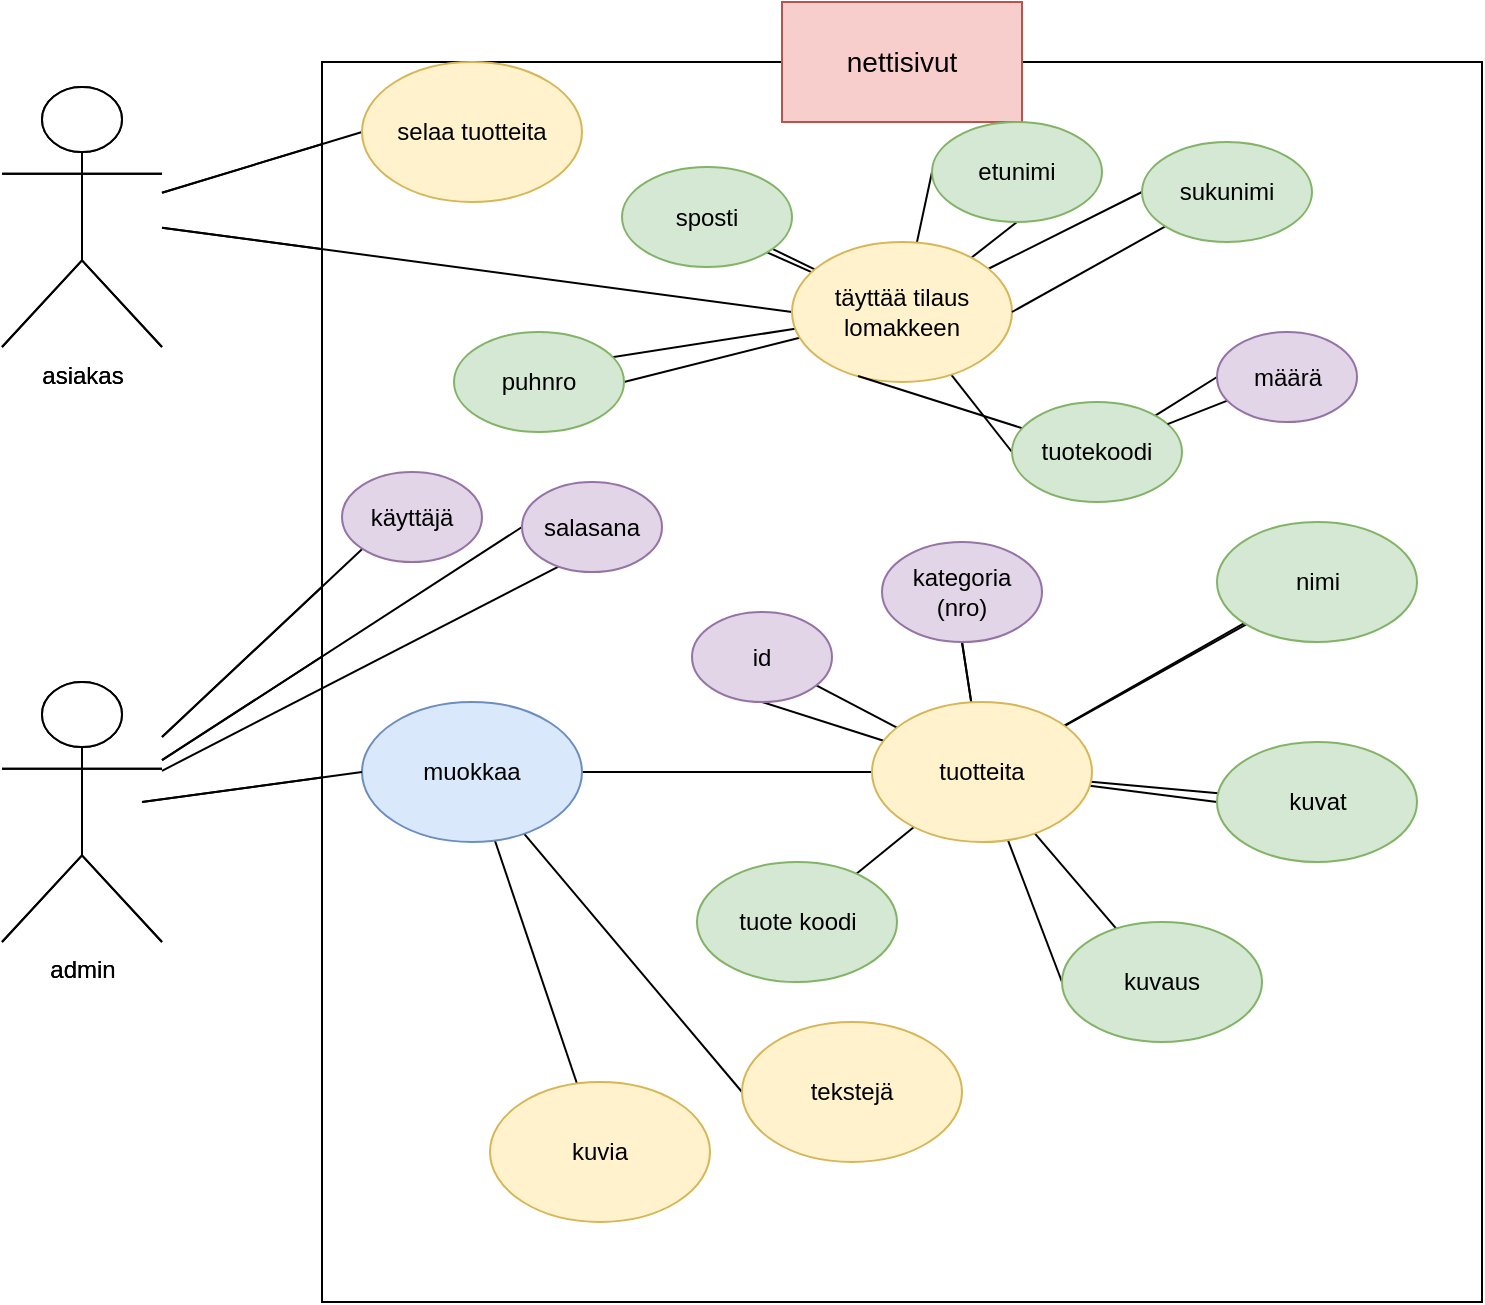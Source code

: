 <mxfile version="13.6.2" type="device"><diagram name="Sivu-1" id="xFCl-fHTwx3CGweeW-CU"><mxGraphModel dx="782" dy="766" grid="1" gridSize="10" guides="1" tooltips="1" connect="1" arrows="1" fold="1" page="1" pageScale="1" pageWidth="827" pageHeight="1169" math="0" shadow="0"><root><mxCell id="0"/><mxCell id="1" parent="0"/><mxCell id="k1YFc_F2DuIebK8nwbUZ-5" value="" style="rounded=0;whiteSpace=wrap;html=1;movable=0;resizable=0;rotatable=0;deletable=0;editable=0;locked=1;connectable=0;" parent="1" vertex="1"><mxGeometry x="220" y="70" width="580" height="620" as="geometry"/></mxCell><mxCell id="k1YFc_F2DuIebK8nwbUZ-4" value="" style="rounded=0;whiteSpace=wrap;html=1;fillColor=#f8cecc;strokeColor=#b85450;" parent="1" vertex="1"><mxGeometry x="450" y="40" width="120" height="60" as="geometry"/></mxCell><mxCell id="k1YFc_F2DuIebK8nwbUZ-2" value="&lt;font style=&quot;font-size: 14px;&quot;&gt;nettisivut&lt;/font&gt;" style="text;html=1;strokeColor=none;fillColor=none;align=center;verticalAlign=middle;whiteSpace=wrap;rounded=0;strokeWidth=1;movable=1;resizable=1;rotatable=1;deletable=1;editable=1;locked=0;connectable=1;" parent="1" vertex="1"><mxGeometry x="475" y="57.5" width="70" height="25" as="geometry"/></mxCell><mxCell id="k1YFc_F2DuIebK8nwbUZ-77" style="rounded=0;orthogonalLoop=1;jettySize=auto;html=1;entryX=0;entryY=0.5;entryDx=0;entryDy=0;endArrow=none;endFill=0;" parent="1" source="k1YFc_F2DuIebK8nwbUZ-6" target="k1YFc_F2DuIebK8nwbUZ-9" edge="1"><mxGeometry relative="1" as="geometry"/></mxCell><mxCell id="k1YFc_F2DuIebK8nwbUZ-78" style="rounded=0;orthogonalLoop=1;jettySize=auto;html=1;entryX=0;entryY=0.5;entryDx=0;entryDy=0;endArrow=none;endFill=0;" parent="1" source="k1YFc_F2DuIebK8nwbUZ-6" target="k1YFc_F2DuIebK8nwbUZ-11" edge="1"><mxGeometry relative="1" as="geometry"/></mxCell><mxCell id="k1YFc_F2DuIebK8nwbUZ-6" value="asiakas" style="shape=umlActor;verticalLabelPosition=bottom;verticalAlign=top;html=1;" parent="1" vertex="1"><mxGeometry x="60" y="82.5" width="80" height="130" as="geometry"/></mxCell><mxCell id="k1YFc_F2DuIebK8nwbUZ-76" style="rounded=0;orthogonalLoop=1;jettySize=auto;html=1;entryX=0;entryY=1;entryDx=0;entryDy=0;endArrow=none;endFill=0;" parent="1" source="k1YFc_F2DuIebK8nwbUZ-8" target="k1YFc_F2DuIebK8nwbUZ-36" edge="1"><mxGeometry relative="1" as="geometry"/></mxCell><mxCell id="k1YFc_F2DuIebK8nwbUZ-100" style="edgeStyle=none;shape=connector;rounded=0;orthogonalLoop=1;jettySize=auto;html=1;entryX=0;entryY=0.5;entryDx=0;entryDy=0;labelBackgroundColor=default;strokeColor=default;fontFamily=Helvetica;fontSize=11;fontColor=default;endArrow=none;endFill=0;" parent="1" source="k1YFc_F2DuIebK8nwbUZ-8" target="k1YFc_F2DuIebK8nwbUZ-99" edge="1"><mxGeometry relative="1" as="geometry"/></mxCell><mxCell id="k1YFc_F2DuIebK8nwbUZ-8" value="admin" style="shape=umlActor;verticalLabelPosition=bottom;verticalAlign=top;html=1;" parent="1" vertex="1"><mxGeometry x="60" y="380" width="80" height="130" as="geometry"/></mxCell><mxCell id="k1YFc_F2DuIebK8nwbUZ-9" value="selaa tuotteita" style="ellipse;whiteSpace=wrap;html=1;fillColor=#fff2cc;strokeColor=#d6b656;" parent="1" vertex="1"><mxGeometry x="240" y="70" width="110" height="70" as="geometry"/></mxCell><mxCell id="k1YFc_F2DuIebK8nwbUZ-91" style="edgeStyle=none;shape=connector;rounded=0;orthogonalLoop=1;jettySize=auto;html=1;entryX=0;entryY=0.5;entryDx=0;entryDy=0;labelBackgroundColor=default;strokeColor=default;fontFamily=Helvetica;fontSize=11;fontColor=default;endArrow=none;endFill=0;" parent="1" source="k1YFc_F2DuIebK8nwbUZ-11" target="k1YFc_F2DuIebK8nwbUZ-39" edge="1"><mxGeometry relative="1" as="geometry"/></mxCell><mxCell id="k1YFc_F2DuIebK8nwbUZ-92" style="edgeStyle=none;shape=connector;rounded=0;orthogonalLoop=1;jettySize=auto;html=1;labelBackgroundColor=default;strokeColor=default;fontFamily=Helvetica;fontSize=11;fontColor=default;endArrow=none;endFill=0;" parent="1" source="k1YFc_F2DuIebK8nwbUZ-11" target="k1YFc_F2DuIebK8nwbUZ-41" edge="1"><mxGeometry relative="1" as="geometry"/></mxCell><mxCell id="k1YFc_F2DuIebK8nwbUZ-93" style="edgeStyle=none;shape=connector;rounded=0;orthogonalLoop=1;jettySize=auto;html=1;entryX=0;entryY=0.5;entryDx=0;entryDy=0;labelBackgroundColor=default;strokeColor=default;fontFamily=Helvetica;fontSize=11;fontColor=default;endArrow=none;endFill=0;" parent="1" source="k1YFc_F2DuIebK8nwbUZ-11" target="k1YFc_F2DuIebK8nwbUZ-40" edge="1"><mxGeometry relative="1" as="geometry"/></mxCell><mxCell id="k1YFc_F2DuIebK8nwbUZ-94" style="edgeStyle=none;shape=connector;rounded=0;orthogonalLoop=1;jettySize=auto;html=1;entryX=0;entryY=0.5;entryDx=0;entryDy=0;labelBackgroundColor=default;strokeColor=default;fontFamily=Helvetica;fontSize=11;fontColor=default;endArrow=none;endFill=0;" parent="1" source="k1YFc_F2DuIebK8nwbUZ-11" target="k1YFc_F2DuIebK8nwbUZ-43" edge="1"><mxGeometry relative="1" as="geometry"/></mxCell><mxCell id="k1YFc_F2DuIebK8nwbUZ-95" style="edgeStyle=none;shape=connector;rounded=0;orthogonalLoop=1;jettySize=auto;html=1;entryX=0;entryY=0.5;entryDx=0;entryDy=0;labelBackgroundColor=default;strokeColor=default;fontFamily=Helvetica;fontSize=11;fontColor=default;endArrow=none;endFill=0;" parent="1" source="k1YFc_F2DuIebK8nwbUZ-11" target="k1YFc_F2DuIebK8nwbUZ-42" edge="1"><mxGeometry relative="1" as="geometry"/></mxCell><mxCell id="k1YFc_F2DuIebK8nwbUZ-11" value="täyttää tilaus lomakkeen" style="ellipse;whiteSpace=wrap;html=1;fillColor=#fff2cc;strokeColor=#d6b656;" parent="1" vertex="1"><mxGeometry x="455" y="160" width="110" height="70" as="geometry"/></mxCell><mxCell id="k1YFc_F2DuIebK8nwbUZ-72" style="rounded=0;orthogonalLoop=1;jettySize=auto;html=1;exitX=1;exitY=0.5;exitDx=0;exitDy=0;entryX=0;entryY=0.5;entryDx=0;entryDy=0;endArrow=none;endFill=0;" parent="1" source="k1YFc_F2DuIebK8nwbUZ-13" target="k1YFc_F2DuIebK8nwbUZ-15" edge="1"><mxGeometry relative="1" as="geometry"/></mxCell><mxCell id="k1YFc_F2DuIebK8nwbUZ-80" style="rounded=0;orthogonalLoop=1;jettySize=auto;html=1;endArrow=none;endFill=0;" parent="1" source="k1YFc_F2DuIebK8nwbUZ-13" target="k1YFc_F2DuIebK8nwbUZ-20" edge="1"><mxGeometry relative="1" as="geometry"/></mxCell><mxCell id="k1YFc_F2DuIebK8nwbUZ-81" style="rounded=0;orthogonalLoop=1;jettySize=auto;html=1;entryX=0;entryY=0.5;entryDx=0;entryDy=0;endArrow=none;endFill=0;" parent="1" source="k1YFc_F2DuIebK8nwbUZ-13" target="k1YFc_F2DuIebK8nwbUZ-18" edge="1"><mxGeometry relative="1" as="geometry"/></mxCell><mxCell id="k1YFc_F2DuIebK8nwbUZ-13" value="muokkaa" style="ellipse;whiteSpace=wrap;html=1;fillColor=#dae8fc;strokeColor=#6c8ebf;" parent="1" vertex="1"><mxGeometry x="240" y="390" width="110" height="70" as="geometry"/></mxCell><mxCell id="k1YFc_F2DuIebK8nwbUZ-82" style="edgeStyle=none;shape=connector;rounded=0;orthogonalLoop=1;jettySize=auto;html=1;entryX=0;entryY=1;entryDx=0;entryDy=0;labelBackgroundColor=default;strokeColor=default;fontFamily=Helvetica;fontSize=11;fontColor=default;endArrow=none;endFill=0;" parent="1" source="k1YFc_F2DuIebK8nwbUZ-15" target="k1YFc_F2DuIebK8nwbUZ-22" edge="1"><mxGeometry relative="1" as="geometry"/></mxCell><mxCell id="k1YFc_F2DuIebK8nwbUZ-83" style="edgeStyle=none;shape=connector;rounded=0;orthogonalLoop=1;jettySize=auto;html=1;entryX=0;entryY=0.5;entryDx=0;entryDy=0;labelBackgroundColor=default;strokeColor=default;fontFamily=Helvetica;fontSize=11;fontColor=default;endArrow=none;endFill=0;" parent="1" source="k1YFc_F2DuIebK8nwbUZ-15" target="k1YFc_F2DuIebK8nwbUZ-23" edge="1"><mxGeometry relative="1" as="geometry"/></mxCell><mxCell id="k1YFc_F2DuIebK8nwbUZ-84" style="edgeStyle=none;shape=connector;rounded=0;orthogonalLoop=1;jettySize=auto;html=1;entryX=0;entryY=0.5;entryDx=0;entryDy=0;labelBackgroundColor=default;strokeColor=default;fontFamily=Helvetica;fontSize=11;fontColor=default;endArrow=none;endFill=0;" parent="1" source="k1YFc_F2DuIebK8nwbUZ-15" target="k1YFc_F2DuIebK8nwbUZ-34" edge="1"><mxGeometry relative="1" as="geometry"/></mxCell><mxCell id="k1YFc_F2DuIebK8nwbUZ-85" style="edgeStyle=none;shape=connector;rounded=0;orthogonalLoop=1;jettySize=auto;html=1;entryX=0.5;entryY=1;entryDx=0;entryDy=0;labelBackgroundColor=default;strokeColor=default;fontFamily=Helvetica;fontSize=11;fontColor=default;endArrow=none;endFill=0;" parent="1" source="k1YFc_F2DuIebK8nwbUZ-15" target="k1YFc_F2DuIebK8nwbUZ-28" edge="1"><mxGeometry relative="1" as="geometry"/></mxCell><mxCell id="k1YFc_F2DuIebK8nwbUZ-15" value="tuotteita" style="ellipse;whiteSpace=wrap;html=1;fillColor=#fff2cc;strokeColor=#d6b656;" parent="1" vertex="1"><mxGeometry x="450" y="410" width="110" height="70" as="geometry"/></mxCell><mxCell id="k1YFc_F2DuIebK8nwbUZ-18" value="tekstejä" style="ellipse;whiteSpace=wrap;html=1;fillColor=#fff2cc;strokeColor=#d6b656;" parent="1" vertex="1"><mxGeometry x="430" y="515" width="110" height="70" as="geometry"/></mxCell><mxCell id="k1YFc_F2DuIebK8nwbUZ-20" value="kuvia" style="ellipse;whiteSpace=wrap;html=1;fillColor=#fff2cc;strokeColor=#d6b656;" parent="1" vertex="1"><mxGeometry x="304" y="580" width="110" height="70" as="geometry"/></mxCell><mxCell id="k1YFc_F2DuIebK8nwbUZ-22" value="nimi" style="ellipse;whiteSpace=wrap;html=1;fillColor=#d5e8d4;strokeColor=#82b366;" parent="1" vertex="1"><mxGeometry x="667.5" y="300" width="100" height="60" as="geometry"/></mxCell><mxCell id="k1YFc_F2DuIebK8nwbUZ-23" value="kuvat" style="ellipse;whiteSpace=wrap;html=1;fillColor=#d5e8d4;strokeColor=#82b366;" parent="1" vertex="1"><mxGeometry x="667.5" y="410" width="100" height="60" as="geometry"/></mxCell><mxCell id="k1YFc_F2DuIebK8nwbUZ-28" value="id" style="ellipse;whiteSpace=wrap;html=1;fillColor=#e1d5e7;strokeColor=#9673a6;" parent="1" vertex="1"><mxGeometry x="405" y="345" width="70" height="45" as="geometry"/></mxCell><mxCell id="k1YFc_F2DuIebK8nwbUZ-31" value="kategoria (nro)" style="ellipse;whiteSpace=wrap;html=1;fillColor=#e1d5e7;strokeColor=#9673a6;" parent="1" vertex="1"><mxGeometry x="500" y="310" width="80" height="50" as="geometry"/></mxCell><mxCell id="k1YFc_F2DuIebK8nwbUZ-34" value="kuvaus" style="ellipse;whiteSpace=wrap;html=1;fillColor=#d5e8d4;strokeColor=#82b366;" parent="1" vertex="1"><mxGeometry x="590" y="490" width="100" height="60" as="geometry"/></mxCell><mxCell id="k1YFc_F2DuIebK8nwbUZ-36" value="käyttäjä" style="ellipse;whiteSpace=wrap;html=1;fillColor=#e1d5e7;strokeColor=#9673a6;" parent="1" vertex="1"><mxGeometry x="230" y="275" width="70" height="45" as="geometry"/></mxCell><mxCell id="k1YFc_F2DuIebK8nwbUZ-39" value="etunimi" style="ellipse;whiteSpace=wrap;html=1;fillColor=#d5e8d4;strokeColor=#82b366;" parent="1" vertex="1"><mxGeometry x="507.5" y="110" width="85" height="50" as="geometry"/></mxCell><mxCell id="k1YFc_F2DuIebK8nwbUZ-40" value="puhnro" style="ellipse;whiteSpace=wrap;html=1;fillColor=#d5e8d4;strokeColor=#82b366;" parent="1" vertex="1"><mxGeometry x="286" y="205" width="85" height="50" as="geometry"/></mxCell><mxCell id="k1YFc_F2DuIebK8nwbUZ-41" value="sposti" style="ellipse;whiteSpace=wrap;html=1;fillColor=#d5e8d4;strokeColor=#82b366;" parent="1" vertex="1"><mxGeometry x="370" y="122.5" width="85" height="50" as="geometry"/></mxCell><mxCell id="k1YFc_F2DuIebK8nwbUZ-42" value="sukunimi" style="ellipse;whiteSpace=wrap;html=1;fillColor=#d5e8d4;strokeColor=#82b366;" parent="1" vertex="1"><mxGeometry x="630" y="110" width="85" height="50" as="geometry"/></mxCell><mxCell id="k1YFc_F2DuIebK8nwbUZ-98" style="edgeStyle=none;shape=connector;rounded=0;orthogonalLoop=1;jettySize=auto;html=1;entryX=0;entryY=0.5;entryDx=0;entryDy=0;labelBackgroundColor=default;strokeColor=default;fontFamily=Helvetica;fontSize=11;fontColor=default;endArrow=none;endFill=0;" parent="1" source="k1YFc_F2DuIebK8nwbUZ-43" target="k1YFc_F2DuIebK8nwbUZ-47" edge="1"><mxGeometry relative="1" as="geometry"/></mxCell><mxCell id="k1YFc_F2DuIebK8nwbUZ-43" value="tuotekoodi" style="ellipse;whiteSpace=wrap;html=1;fillColor=#d5e8d4;strokeColor=#82b366;" parent="1" vertex="1"><mxGeometry x="500" y="240" width="85" height="50" as="geometry"/></mxCell><mxCell id="k1YFc_F2DuIebK8nwbUZ-47" value="määrä" style="ellipse;whiteSpace=wrap;html=1;fillColor=#e1d5e7;strokeColor=#9673a6;" parent="1" vertex="1"><mxGeometry x="610" y="230" width="70" height="45" as="geometry"/></mxCell><mxCell id="k1YFc_F2DuIebK8nwbUZ-63" value="" style="endArrow=none;html=1;rounded=0;entryX=0;entryY=0.5;entryDx=0;entryDy=0;" parent="1" target="k1YFc_F2DuIebK8nwbUZ-13" edge="1"><mxGeometry relative="1" as="geometry"><mxPoint x="130" y="440" as="sourcePoint"/><mxPoint x="240" y="460" as="targetPoint"/></mxGeometry></mxCell><mxCell id="k1YFc_F2DuIebK8nwbUZ-99" value="salasana" style="ellipse;whiteSpace=wrap;html=1;fillColor=#e1d5e7;strokeColor=#9673a6;" parent="1" vertex="1"><mxGeometry x="320" y="280" width="70" height="45" as="geometry"/></mxCell><mxCell id="71SmfC6brumtOixKJIzI-3" value="" style="rounded=0;whiteSpace=wrap;html=1;movable=0;resizable=0;rotatable=0;deletable=0;editable=0;locked=1;connectable=0;" parent="1" vertex="1"><mxGeometry x="220" y="70" width="580" height="620" as="geometry"/></mxCell><mxCell id="71SmfC6brumtOixKJIzI-4" value="" style="rounded=0;whiteSpace=wrap;html=1;fillColor=#f8cecc;strokeColor=#b85450;" parent="1" vertex="1"><mxGeometry x="450" y="40" width="120" height="60" as="geometry"/></mxCell><mxCell id="71SmfC6brumtOixKJIzI-5" value="&lt;font style=&quot;font-size: 14px;&quot;&gt;nettisivut&lt;/font&gt;" style="text;html=1;strokeColor=none;fillColor=none;align=center;verticalAlign=middle;whiteSpace=wrap;rounded=0;strokeWidth=1;movable=1;resizable=1;rotatable=1;deletable=1;editable=1;locked=0;connectable=1;" parent="1" vertex="1"><mxGeometry x="475" y="57.5" width="70" height="25" as="geometry"/></mxCell><mxCell id="71SmfC6brumtOixKJIzI-6" style="rounded=0;orthogonalLoop=1;jettySize=auto;html=1;entryX=0;entryY=0.5;entryDx=0;entryDy=0;endArrow=none;endFill=0;" parent="1" source="71SmfC6brumtOixKJIzI-8" target="71SmfC6brumtOixKJIzI-12" edge="1"><mxGeometry relative="1" as="geometry"/></mxCell><mxCell id="71SmfC6brumtOixKJIzI-7" style="rounded=0;orthogonalLoop=1;jettySize=auto;html=1;entryX=0;entryY=0.5;entryDx=0;entryDy=0;endArrow=none;endFill=0;" parent="1" source="71SmfC6brumtOixKJIzI-8" target="71SmfC6brumtOixKJIzI-18" edge="1"><mxGeometry relative="1" as="geometry"/></mxCell><mxCell id="71SmfC6brumtOixKJIzI-8" value="asiakas" style="shape=umlActor;verticalLabelPosition=bottom;verticalAlign=top;html=1;" parent="1" vertex="1"><mxGeometry x="60" y="82.5" width="80" height="130" as="geometry"/></mxCell><mxCell id="71SmfC6brumtOixKJIzI-9" style="rounded=0;orthogonalLoop=1;jettySize=auto;html=1;entryX=0;entryY=1;entryDx=0;entryDy=0;endArrow=none;endFill=0;" parent="1" source="71SmfC6brumtOixKJIzI-11" target="71SmfC6brumtOixKJIzI-36" edge="1"><mxGeometry relative="1" as="geometry"/></mxCell><mxCell id="71SmfC6brumtOixKJIzI-10" style="edgeStyle=none;shape=connector;rounded=0;orthogonalLoop=1;jettySize=auto;html=1;entryX=0;entryY=0.5;entryDx=0;entryDy=0;labelBackgroundColor=default;strokeColor=default;fontFamily=Helvetica;fontSize=11;fontColor=default;endArrow=none;endFill=0;" parent="1" source="71SmfC6brumtOixKJIzI-11" target="71SmfC6brumtOixKJIzI-45" edge="1"><mxGeometry relative="1" as="geometry"/></mxCell><mxCell id="71SmfC6brumtOixKJIzI-51" style="edgeStyle=none;rounded=0;orthogonalLoop=1;jettySize=auto;html=1;entryX=0.271;entryY=0.933;entryDx=0;entryDy=0;entryPerimeter=0;startArrow=none;startFill=0;endArrow=none;endFill=0;" parent="1" source="71SmfC6brumtOixKJIzI-11" target="71SmfC6brumtOixKJIzI-45" edge="1"><mxGeometry relative="1" as="geometry"/></mxCell><mxCell id="71SmfC6brumtOixKJIzI-11" value="admin" style="shape=umlActor;verticalLabelPosition=bottom;verticalAlign=top;html=1;" parent="1" vertex="1"><mxGeometry x="60" y="380" width="80" height="130" as="geometry"/></mxCell><mxCell id="71SmfC6brumtOixKJIzI-12" value="selaa tuotteita" style="ellipse;whiteSpace=wrap;html=1;fillColor=#fff2cc;strokeColor=#d6b656;" parent="1" vertex="1"><mxGeometry x="240" y="70" width="110" height="70" as="geometry"/></mxCell><mxCell id="71SmfC6brumtOixKJIzI-13" style="edgeStyle=none;shape=connector;rounded=0;orthogonalLoop=1;jettySize=auto;html=1;entryX=0;entryY=0.5;entryDx=0;entryDy=0;labelBackgroundColor=default;strokeColor=default;fontFamily=Helvetica;fontSize=11;fontColor=default;endArrow=none;endFill=0;" parent="1" source="71SmfC6brumtOixKJIzI-18" target="71SmfC6brumtOixKJIzI-37" edge="1"><mxGeometry relative="1" as="geometry"/></mxCell><mxCell id="71SmfC6brumtOixKJIzI-14" style="edgeStyle=none;shape=connector;rounded=0;orthogonalLoop=1;jettySize=auto;html=1;labelBackgroundColor=default;strokeColor=default;fontFamily=Helvetica;fontSize=11;fontColor=default;endArrow=none;endFill=0;" parent="1" source="71SmfC6brumtOixKJIzI-18" target="71SmfC6brumtOixKJIzI-39" edge="1"><mxGeometry relative="1" as="geometry"/></mxCell><mxCell id="71SmfC6brumtOixKJIzI-15" style="edgeStyle=none;shape=connector;rounded=0;orthogonalLoop=1;jettySize=auto;html=1;entryX=0;entryY=0.5;entryDx=0;entryDy=0;labelBackgroundColor=default;strokeColor=default;fontFamily=Helvetica;fontSize=11;fontColor=default;endArrow=none;endFill=0;" parent="1" source="71SmfC6brumtOixKJIzI-18" target="71SmfC6brumtOixKJIzI-38" edge="1"><mxGeometry relative="1" as="geometry"/></mxCell><mxCell id="71SmfC6brumtOixKJIzI-16" style="edgeStyle=none;shape=connector;rounded=0;orthogonalLoop=1;jettySize=auto;html=1;entryX=0;entryY=0.5;entryDx=0;entryDy=0;labelBackgroundColor=default;strokeColor=default;fontFamily=Helvetica;fontSize=11;fontColor=default;endArrow=none;endFill=0;" parent="1" source="71SmfC6brumtOixKJIzI-18" target="71SmfC6brumtOixKJIzI-42" edge="1"><mxGeometry relative="1" as="geometry"/></mxCell><mxCell id="71SmfC6brumtOixKJIzI-17" style="edgeStyle=none;shape=connector;rounded=0;orthogonalLoop=1;jettySize=auto;html=1;entryX=0;entryY=0.5;entryDx=0;entryDy=0;labelBackgroundColor=default;strokeColor=default;fontFamily=Helvetica;fontSize=11;fontColor=default;endArrow=none;endFill=0;" parent="1" source="71SmfC6brumtOixKJIzI-18" target="71SmfC6brumtOixKJIzI-40" edge="1"><mxGeometry relative="1" as="geometry"/></mxCell><mxCell id="71SmfC6brumtOixKJIzI-52" style="edgeStyle=none;rounded=0;orthogonalLoop=1;jettySize=auto;html=1;entryX=1;entryY=0.5;entryDx=0;entryDy=0;startArrow=none;startFill=0;endArrow=none;endFill=0;" parent="1" source="71SmfC6brumtOixKJIzI-18" target="71SmfC6brumtOixKJIzI-38" edge="1"><mxGeometry relative="1" as="geometry"/></mxCell><mxCell id="71SmfC6brumtOixKJIzI-53" style="edgeStyle=none;rounded=0;orthogonalLoop=1;jettySize=auto;html=1;entryX=1;entryY=1;entryDx=0;entryDy=0;startArrow=none;startFill=0;endArrow=none;endFill=0;" parent="1" source="71SmfC6brumtOixKJIzI-18" target="71SmfC6brumtOixKJIzI-39" edge="1"><mxGeometry relative="1" as="geometry"/></mxCell><mxCell id="71SmfC6brumtOixKJIzI-56" style="edgeStyle=none;rounded=0;orthogonalLoop=1;jettySize=auto;html=1;entryX=0.5;entryY=1;entryDx=0;entryDy=0;startArrow=none;startFill=0;endArrow=none;endFill=0;" parent="1" source="71SmfC6brumtOixKJIzI-18" target="71SmfC6brumtOixKJIzI-37" edge="1"><mxGeometry relative="1" as="geometry"/></mxCell><mxCell id="71SmfC6brumtOixKJIzI-18" value="täyttää tilaus lomakkeen" style="ellipse;whiteSpace=wrap;html=1;fillColor=#fff2cc;strokeColor=#d6b656;" parent="1" vertex="1"><mxGeometry x="455" y="160" width="110" height="70" as="geometry"/></mxCell><mxCell id="71SmfC6brumtOixKJIzI-19" style="rounded=0;orthogonalLoop=1;jettySize=auto;html=1;exitX=1;exitY=0.5;exitDx=0;exitDy=0;entryX=0;entryY=0.5;entryDx=0;entryDy=0;endArrow=none;endFill=0;" parent="1" source="71SmfC6brumtOixKJIzI-22" target="71SmfC6brumtOixKJIzI-28" edge="1"><mxGeometry relative="1" as="geometry"/></mxCell><mxCell id="71SmfC6brumtOixKJIzI-20" style="rounded=0;orthogonalLoop=1;jettySize=auto;html=1;endArrow=none;endFill=0;" parent="1" source="71SmfC6brumtOixKJIzI-22" target="71SmfC6brumtOixKJIzI-30" edge="1"><mxGeometry relative="1" as="geometry"/></mxCell><mxCell id="71SmfC6brumtOixKJIzI-21" style="rounded=0;orthogonalLoop=1;jettySize=auto;html=1;entryX=0;entryY=0.5;entryDx=0;entryDy=0;endArrow=none;endFill=0;" parent="1" source="71SmfC6brumtOixKJIzI-22" target="71SmfC6brumtOixKJIzI-29" edge="1"><mxGeometry relative="1" as="geometry"/></mxCell><mxCell id="71SmfC6brumtOixKJIzI-22" value="muokkaa" style="ellipse;whiteSpace=wrap;html=1;fillColor=#dae8fc;strokeColor=#6c8ebf;" parent="1" vertex="1"><mxGeometry x="240" y="390" width="110" height="70" as="geometry"/></mxCell><mxCell id="71SmfC6brumtOixKJIzI-23" style="edgeStyle=none;shape=connector;rounded=0;orthogonalLoop=1;jettySize=auto;html=1;entryX=0;entryY=1;entryDx=0;entryDy=0;labelBackgroundColor=default;strokeColor=default;fontFamily=Helvetica;fontSize=11;fontColor=default;endArrow=none;endFill=0;" parent="1" source="71SmfC6brumtOixKJIzI-28" target="71SmfC6brumtOixKJIzI-31" edge="1"><mxGeometry relative="1" as="geometry"/></mxCell><mxCell id="71SmfC6brumtOixKJIzI-24" style="edgeStyle=none;shape=connector;rounded=0;orthogonalLoop=1;jettySize=auto;html=1;entryX=0;entryY=0.5;entryDx=0;entryDy=0;labelBackgroundColor=default;strokeColor=default;fontFamily=Helvetica;fontSize=11;fontColor=default;endArrow=none;endFill=0;" parent="1" source="71SmfC6brumtOixKJIzI-28" target="71SmfC6brumtOixKJIzI-32" edge="1"><mxGeometry relative="1" as="geometry"/></mxCell><mxCell id="71SmfC6brumtOixKJIzI-25" style="edgeStyle=none;shape=connector;rounded=0;orthogonalLoop=1;jettySize=auto;html=1;entryX=0;entryY=0.5;entryDx=0;entryDy=0;labelBackgroundColor=default;strokeColor=default;fontFamily=Helvetica;fontSize=11;fontColor=default;endArrow=none;endFill=0;" parent="1" source="71SmfC6brumtOixKJIzI-28" target="71SmfC6brumtOixKJIzI-35" edge="1"><mxGeometry relative="1" as="geometry"/></mxCell><mxCell id="71SmfC6brumtOixKJIzI-26" style="edgeStyle=none;shape=connector;rounded=0;orthogonalLoop=1;jettySize=auto;html=1;entryX=0.5;entryY=1;entryDx=0;entryDy=0;labelBackgroundColor=default;strokeColor=default;fontFamily=Helvetica;fontSize=11;fontColor=default;endArrow=none;endFill=0;" parent="1" source="71SmfC6brumtOixKJIzI-28" target="71SmfC6brumtOixKJIzI-33" edge="1"><mxGeometry relative="1" as="geometry"/></mxCell><mxCell id="71SmfC6brumtOixKJIzI-27" style="edgeStyle=none;shape=connector;rounded=0;orthogonalLoop=1;jettySize=auto;html=1;entryX=0.5;entryY=1;entryDx=0;entryDy=0;labelBackgroundColor=default;strokeColor=default;fontFamily=Helvetica;fontSize=11;fontColor=default;endArrow=none;endFill=0;" parent="1" source="71SmfC6brumtOixKJIzI-28" target="71SmfC6brumtOixKJIzI-34" edge="1"><mxGeometry relative="1" as="geometry"/></mxCell><mxCell id="71SmfC6brumtOixKJIzI-46" style="edgeStyle=none;rounded=0;orthogonalLoop=1;jettySize=auto;html=1;startArrow=none;startFill=0;endArrow=none;endFill=0;" parent="1" source="71SmfC6brumtOixKJIzI-28" target="71SmfC6brumtOixKJIzI-33" edge="1"><mxGeometry relative="1" as="geometry"/></mxCell><mxCell id="71SmfC6brumtOixKJIzI-47" style="edgeStyle=none;rounded=0;orthogonalLoop=1;jettySize=auto;html=1;entryX=0.5;entryY=1;entryDx=0;entryDy=0;startArrow=none;startFill=0;endArrow=none;endFill=0;" parent="1" source="71SmfC6brumtOixKJIzI-28" target="71SmfC6brumtOixKJIzI-34" edge="1"><mxGeometry relative="1" as="geometry"/></mxCell><mxCell id="71SmfC6brumtOixKJIzI-48" value="" style="edgeStyle=none;rounded=0;orthogonalLoop=1;jettySize=auto;html=1;startArrow=none;startFill=0;endArrow=none;endFill=0;" parent="1" source="71SmfC6brumtOixKJIzI-28" target="71SmfC6brumtOixKJIzI-32" edge="1"><mxGeometry relative="1" as="geometry"/></mxCell><mxCell id="71SmfC6brumtOixKJIzI-49" style="edgeStyle=none;rounded=0;orthogonalLoop=1;jettySize=auto;html=1;startArrow=none;startFill=0;endArrow=none;endFill=0;" parent="1" source="71SmfC6brumtOixKJIzI-28" target="71SmfC6brumtOixKJIzI-31" edge="1"><mxGeometry relative="1" as="geometry"/></mxCell><mxCell id="71SmfC6brumtOixKJIzI-50" style="edgeStyle=none;rounded=0;orthogonalLoop=1;jettySize=auto;html=1;startArrow=none;startFill=0;endArrow=none;endFill=0;" parent="1" source="71SmfC6brumtOixKJIzI-28" target="71SmfC6brumtOixKJIzI-35" edge="1"><mxGeometry relative="1" as="geometry"/></mxCell><mxCell id="1W1Tcwy6bc4u0jYYWUE4-2" style="rounded=0;orthogonalLoop=1;jettySize=auto;html=1;endArrow=none;endFill=0;" edge="1" parent="1" source="71SmfC6brumtOixKJIzI-28" target="1W1Tcwy6bc4u0jYYWUE4-1"><mxGeometry relative="1" as="geometry"/></mxCell><mxCell id="71SmfC6brumtOixKJIzI-28" value="tuotteita" style="ellipse;whiteSpace=wrap;html=1;fillColor=#fff2cc;strokeColor=#d6b656;" parent="1" vertex="1"><mxGeometry x="495" y="390" width="110" height="70" as="geometry"/></mxCell><mxCell id="71SmfC6brumtOixKJIzI-29" value="tekstejä" style="ellipse;whiteSpace=wrap;html=1;fillColor=#fff2cc;strokeColor=#d6b656;" parent="1" vertex="1"><mxGeometry x="430" y="550" width="110" height="70" as="geometry"/></mxCell><mxCell id="71SmfC6brumtOixKJIzI-30" value="kuvia" style="ellipse;whiteSpace=wrap;html=1;fillColor=#fff2cc;strokeColor=#d6b656;" parent="1" vertex="1"><mxGeometry x="304" y="580" width="110" height="70" as="geometry"/></mxCell><mxCell id="71SmfC6brumtOixKJIzI-31" value="nimi" style="ellipse;whiteSpace=wrap;html=1;fillColor=#d5e8d4;strokeColor=#82b366;" parent="1" vertex="1"><mxGeometry x="667.5" y="300" width="100" height="60" as="geometry"/></mxCell><mxCell id="71SmfC6brumtOixKJIzI-32" value="kuvat" style="ellipse;whiteSpace=wrap;html=1;fillColor=#d5e8d4;strokeColor=#82b366;" parent="1" vertex="1"><mxGeometry x="667.5" y="410" width="100" height="60" as="geometry"/></mxCell><mxCell id="71SmfC6brumtOixKJIzI-33" value="id" style="ellipse;whiteSpace=wrap;html=1;fillColor=#e1d5e7;strokeColor=#9673a6;" parent="1" vertex="1"><mxGeometry x="405" y="345" width="70" height="45" as="geometry"/></mxCell><mxCell id="71SmfC6brumtOixKJIzI-34" value="kategoria (nro)" style="ellipse;whiteSpace=wrap;html=1;fillColor=#e1d5e7;strokeColor=#9673a6;" parent="1" vertex="1"><mxGeometry x="500" y="310" width="80" height="50" as="geometry"/></mxCell><mxCell id="71SmfC6brumtOixKJIzI-35" value="kuvaus" style="ellipse;whiteSpace=wrap;html=1;fillColor=#d5e8d4;strokeColor=#82b366;" parent="1" vertex="1"><mxGeometry x="590" y="500" width="100" height="60" as="geometry"/></mxCell><mxCell id="71SmfC6brumtOixKJIzI-36" value="käyttäjä" style="ellipse;whiteSpace=wrap;html=1;fillColor=#e1d5e7;strokeColor=#9673a6;" parent="1" vertex="1"><mxGeometry x="230" y="275" width="70" height="45" as="geometry"/></mxCell><mxCell id="71SmfC6brumtOixKJIzI-37" value="etunimi" style="ellipse;whiteSpace=wrap;html=1;fillColor=#d5e8d4;strokeColor=#82b366;" parent="1" vertex="1"><mxGeometry x="525" y="100" width="85" height="50" as="geometry"/></mxCell><mxCell id="71SmfC6brumtOixKJIzI-38" value="puhnro" style="ellipse;whiteSpace=wrap;html=1;fillColor=#d5e8d4;strokeColor=#82b366;" parent="1" vertex="1"><mxGeometry x="286" y="205" width="85" height="50" as="geometry"/></mxCell><mxCell id="71SmfC6brumtOixKJIzI-39" value="sposti" style="ellipse;whiteSpace=wrap;html=1;fillColor=#d5e8d4;strokeColor=#82b366;" parent="1" vertex="1"><mxGeometry x="370" y="122.5" width="85" height="50" as="geometry"/></mxCell><mxCell id="71SmfC6brumtOixKJIzI-58" style="edgeStyle=none;rounded=0;orthogonalLoop=1;jettySize=auto;html=1;entryX=1;entryY=0.5;entryDx=0;entryDy=0;startArrow=none;startFill=0;endArrow=none;endFill=0;" parent="1" source="71SmfC6brumtOixKJIzI-40" target="71SmfC6brumtOixKJIzI-18" edge="1"><mxGeometry relative="1" as="geometry"/></mxCell><mxCell id="71SmfC6brumtOixKJIzI-40" value="sukunimi" style="ellipse;whiteSpace=wrap;html=1;fillColor=#d5e8d4;strokeColor=#82b366;" parent="1" vertex="1"><mxGeometry x="630" y="110" width="85" height="50" as="geometry"/></mxCell><mxCell id="71SmfC6brumtOixKJIzI-41" style="edgeStyle=none;shape=connector;rounded=0;orthogonalLoop=1;jettySize=auto;html=1;entryX=0;entryY=0.5;entryDx=0;entryDy=0;labelBackgroundColor=default;strokeColor=default;fontFamily=Helvetica;fontSize=11;fontColor=default;endArrow=none;endFill=0;" parent="1" source="71SmfC6brumtOixKJIzI-42" target="71SmfC6brumtOixKJIzI-43" edge="1"><mxGeometry relative="1" as="geometry"/></mxCell><mxCell id="71SmfC6brumtOixKJIzI-60" style="edgeStyle=none;rounded=0;orthogonalLoop=1;jettySize=auto;html=1;entryX=0.3;entryY=0.957;entryDx=0;entryDy=0;entryPerimeter=0;startArrow=none;startFill=0;endArrow=none;endFill=0;" parent="1" source="71SmfC6brumtOixKJIzI-42" target="71SmfC6brumtOixKJIzI-18" edge="1"><mxGeometry relative="1" as="geometry"/></mxCell><mxCell id="71SmfC6brumtOixKJIzI-42" value="tuotekoodi" style="ellipse;whiteSpace=wrap;html=1;fillColor=#d5e8d4;strokeColor=#82b366;" parent="1" vertex="1"><mxGeometry x="565" y="240" width="85" height="50" as="geometry"/></mxCell><mxCell id="71SmfC6brumtOixKJIzI-62" style="edgeStyle=none;rounded=0;orthogonalLoop=1;jettySize=auto;html=1;startArrow=none;startFill=0;endArrow=none;endFill=0;" parent="1" source="71SmfC6brumtOixKJIzI-43" target="71SmfC6brumtOixKJIzI-42" edge="1"><mxGeometry relative="1" as="geometry"/></mxCell><mxCell id="71SmfC6brumtOixKJIzI-43" value="määrä" style="ellipse;whiteSpace=wrap;html=1;fillColor=#e1d5e7;strokeColor=#9673a6;" parent="1" vertex="1"><mxGeometry x="667.5" y="205" width="70" height="45" as="geometry"/></mxCell><mxCell id="71SmfC6brumtOixKJIzI-44" value="" style="endArrow=none;html=1;rounded=0;entryX=0;entryY=0.5;entryDx=0;entryDy=0;" parent="1" target="71SmfC6brumtOixKJIzI-22" edge="1"><mxGeometry relative="1" as="geometry"><mxPoint x="130" y="440" as="sourcePoint"/><mxPoint x="240" y="460" as="targetPoint"/></mxGeometry></mxCell><mxCell id="71SmfC6brumtOixKJIzI-45" value="salasana" style="ellipse;whiteSpace=wrap;html=1;fillColor=#e1d5e7;strokeColor=#9673a6;" parent="1" vertex="1"><mxGeometry x="320" y="280" width="70" height="45" as="geometry"/></mxCell><mxCell id="1W1Tcwy6bc4u0jYYWUE4-1" value="tuote koodi" style="ellipse;whiteSpace=wrap;html=1;fillColor=#d5e8d4;strokeColor=#82b366;" vertex="1" parent="1"><mxGeometry x="407.5" y="470" width="100" height="60" as="geometry"/></mxCell></root></mxGraphModel></diagram></mxfile>